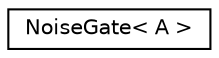 digraph "Graphical Class Hierarchy"
{
 // LATEX_PDF_SIZE
  edge [fontname="Helvetica",fontsize="10",labelfontname="Helvetica",labelfontsize="10"];
  node [fontname="Helvetica",fontsize="10",shape=record];
  rankdir="LR";
  Node0 [label="NoiseGate\< A \>",height=0.2,width=0.4,color="black", fillcolor="white", style="filled",URL="$d3/d32/classNoiseGate.html",tooltip=" "];
}
